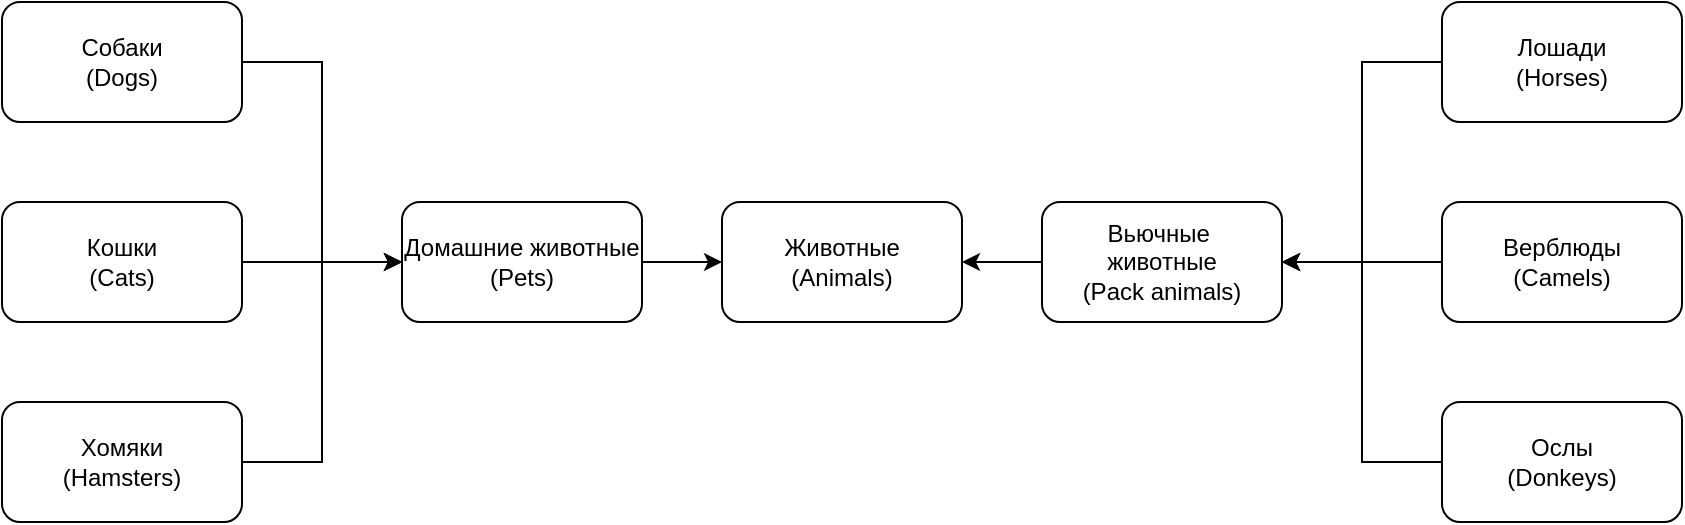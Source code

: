 <mxfile version="21.3.5" type="device">
  <diagram name="Страница 1" id="6shtNbx5STcTsp4v1JuH">
    <mxGraphModel dx="954" dy="526" grid="1" gridSize="10" guides="1" tooltips="1" connect="1" arrows="1" fold="1" page="1" pageScale="1" pageWidth="827" pageHeight="1169" math="0" shadow="0">
      <root>
        <mxCell id="0" />
        <mxCell id="1" parent="0" />
        <mxCell id="I8sq_Yy_pg9ki4pfbljo-8" value="" style="edgeStyle=orthogonalEdgeStyle;rounded=0;orthogonalLoop=1;jettySize=auto;html=1;entryX=0;entryY=0.5;entryDx=0;entryDy=0;" edge="1" parent="1" source="I8sq_Yy_pg9ki4pfbljo-4" target="I8sq_Yy_pg9ki4pfbljo-7">
          <mxGeometry relative="1" as="geometry" />
        </mxCell>
        <mxCell id="I8sq_Yy_pg9ki4pfbljo-4" value="Собаки&lt;br&gt;(Dogs)" style="rounded=1;whiteSpace=wrap;html=1;" vertex="1" parent="1">
          <mxGeometry x="40" y="310" width="120" height="60" as="geometry" />
        </mxCell>
        <mxCell id="I8sq_Yy_pg9ki4pfbljo-9" style="edgeStyle=orthogonalEdgeStyle;rounded=0;orthogonalLoop=1;jettySize=auto;html=1;entryX=0;entryY=0.5;entryDx=0;entryDy=0;" edge="1" parent="1" source="I8sq_Yy_pg9ki4pfbljo-5" target="I8sq_Yy_pg9ki4pfbljo-7">
          <mxGeometry relative="1" as="geometry">
            <mxPoint x="210" y="430" as="targetPoint" />
          </mxGeometry>
        </mxCell>
        <mxCell id="I8sq_Yy_pg9ki4pfbljo-5" value="Кошки&lt;br&gt;(Cats)" style="rounded=1;whiteSpace=wrap;html=1;" vertex="1" parent="1">
          <mxGeometry x="40" y="410" width="120" height="60" as="geometry" />
        </mxCell>
        <mxCell id="I8sq_Yy_pg9ki4pfbljo-10" style="edgeStyle=orthogonalEdgeStyle;rounded=0;orthogonalLoop=1;jettySize=auto;html=1;entryX=0;entryY=0.5;entryDx=0;entryDy=0;" edge="1" parent="1" source="I8sq_Yy_pg9ki4pfbljo-6" target="I8sq_Yy_pg9ki4pfbljo-7">
          <mxGeometry relative="1" as="geometry" />
        </mxCell>
        <mxCell id="I8sq_Yy_pg9ki4pfbljo-6" value="Хомяки&lt;br&gt;(Hamsters)" style="rounded=1;whiteSpace=wrap;html=1;" vertex="1" parent="1">
          <mxGeometry x="40" y="510" width="120" height="60" as="geometry" />
        </mxCell>
        <mxCell id="I8sq_Yy_pg9ki4pfbljo-12" value="" style="edgeStyle=orthogonalEdgeStyle;rounded=0;orthogonalLoop=1;jettySize=auto;html=1;" edge="1" parent="1" source="I8sq_Yy_pg9ki4pfbljo-7" target="I8sq_Yy_pg9ki4pfbljo-11">
          <mxGeometry relative="1" as="geometry" />
        </mxCell>
        <mxCell id="I8sq_Yy_pg9ki4pfbljo-7" value="Домашние животные&lt;br&gt;(Pets)" style="whiteSpace=wrap;html=1;rounded=1;" vertex="1" parent="1">
          <mxGeometry x="240" y="410" width="120" height="60" as="geometry" />
        </mxCell>
        <mxCell id="I8sq_Yy_pg9ki4pfbljo-11" value="Животные&lt;br&gt;(Animals)" style="whiteSpace=wrap;html=1;rounded=1;" vertex="1" parent="1">
          <mxGeometry x="400" y="410" width="120" height="60" as="geometry" />
        </mxCell>
        <mxCell id="I8sq_Yy_pg9ki4pfbljo-14" value="" style="edgeStyle=orthogonalEdgeStyle;rounded=0;orthogonalLoop=1;jettySize=auto;html=1;" edge="1" parent="1" source="I8sq_Yy_pg9ki4pfbljo-13" target="I8sq_Yy_pg9ki4pfbljo-11">
          <mxGeometry relative="1" as="geometry" />
        </mxCell>
        <mxCell id="I8sq_Yy_pg9ki4pfbljo-13" value="Вьючные&amp;nbsp;&lt;br&gt;животные&lt;br&gt;(Pack animals)" style="rounded=1;whiteSpace=wrap;html=1;" vertex="1" parent="1">
          <mxGeometry x="560" y="410" width="120" height="60" as="geometry" />
        </mxCell>
        <mxCell id="I8sq_Yy_pg9ki4pfbljo-16" value="" style="edgeStyle=orthogonalEdgeStyle;rounded=0;orthogonalLoop=1;jettySize=auto;html=1;" edge="1" parent="1" source="I8sq_Yy_pg9ki4pfbljo-15" target="I8sq_Yy_pg9ki4pfbljo-13">
          <mxGeometry relative="1" as="geometry" />
        </mxCell>
        <mxCell id="I8sq_Yy_pg9ki4pfbljo-15" value="Верблюды&lt;br&gt;(Camels)" style="rounded=1;whiteSpace=wrap;html=1;" vertex="1" parent="1">
          <mxGeometry x="760" y="410" width="120" height="60" as="geometry" />
        </mxCell>
        <mxCell id="I8sq_Yy_pg9ki4pfbljo-20" style="edgeStyle=orthogonalEdgeStyle;rounded=0;orthogonalLoop=1;jettySize=auto;html=1;exitX=0;exitY=0.5;exitDx=0;exitDy=0;entryX=1;entryY=0.5;entryDx=0;entryDy=0;" edge="1" parent="1" source="I8sq_Yy_pg9ki4pfbljo-17" target="I8sq_Yy_pg9ki4pfbljo-13">
          <mxGeometry relative="1" as="geometry" />
        </mxCell>
        <mxCell id="I8sq_Yy_pg9ki4pfbljo-17" value="Лошади&lt;br&gt;(Horses)" style="rounded=1;whiteSpace=wrap;html=1;" vertex="1" parent="1">
          <mxGeometry x="760" y="310" width="120" height="60" as="geometry" />
        </mxCell>
        <mxCell id="I8sq_Yy_pg9ki4pfbljo-19" style="edgeStyle=orthogonalEdgeStyle;rounded=0;orthogonalLoop=1;jettySize=auto;html=1;exitX=0;exitY=0.5;exitDx=0;exitDy=0;entryX=1;entryY=0.5;entryDx=0;entryDy=0;" edge="1" parent="1" source="I8sq_Yy_pg9ki4pfbljo-18" target="I8sq_Yy_pg9ki4pfbljo-13">
          <mxGeometry relative="1" as="geometry" />
        </mxCell>
        <mxCell id="I8sq_Yy_pg9ki4pfbljo-18" value="Ослы&lt;br&gt;(Donkeys)" style="rounded=1;whiteSpace=wrap;html=1;" vertex="1" parent="1">
          <mxGeometry x="760" y="510" width="120" height="60" as="geometry" />
        </mxCell>
      </root>
    </mxGraphModel>
  </diagram>
</mxfile>
